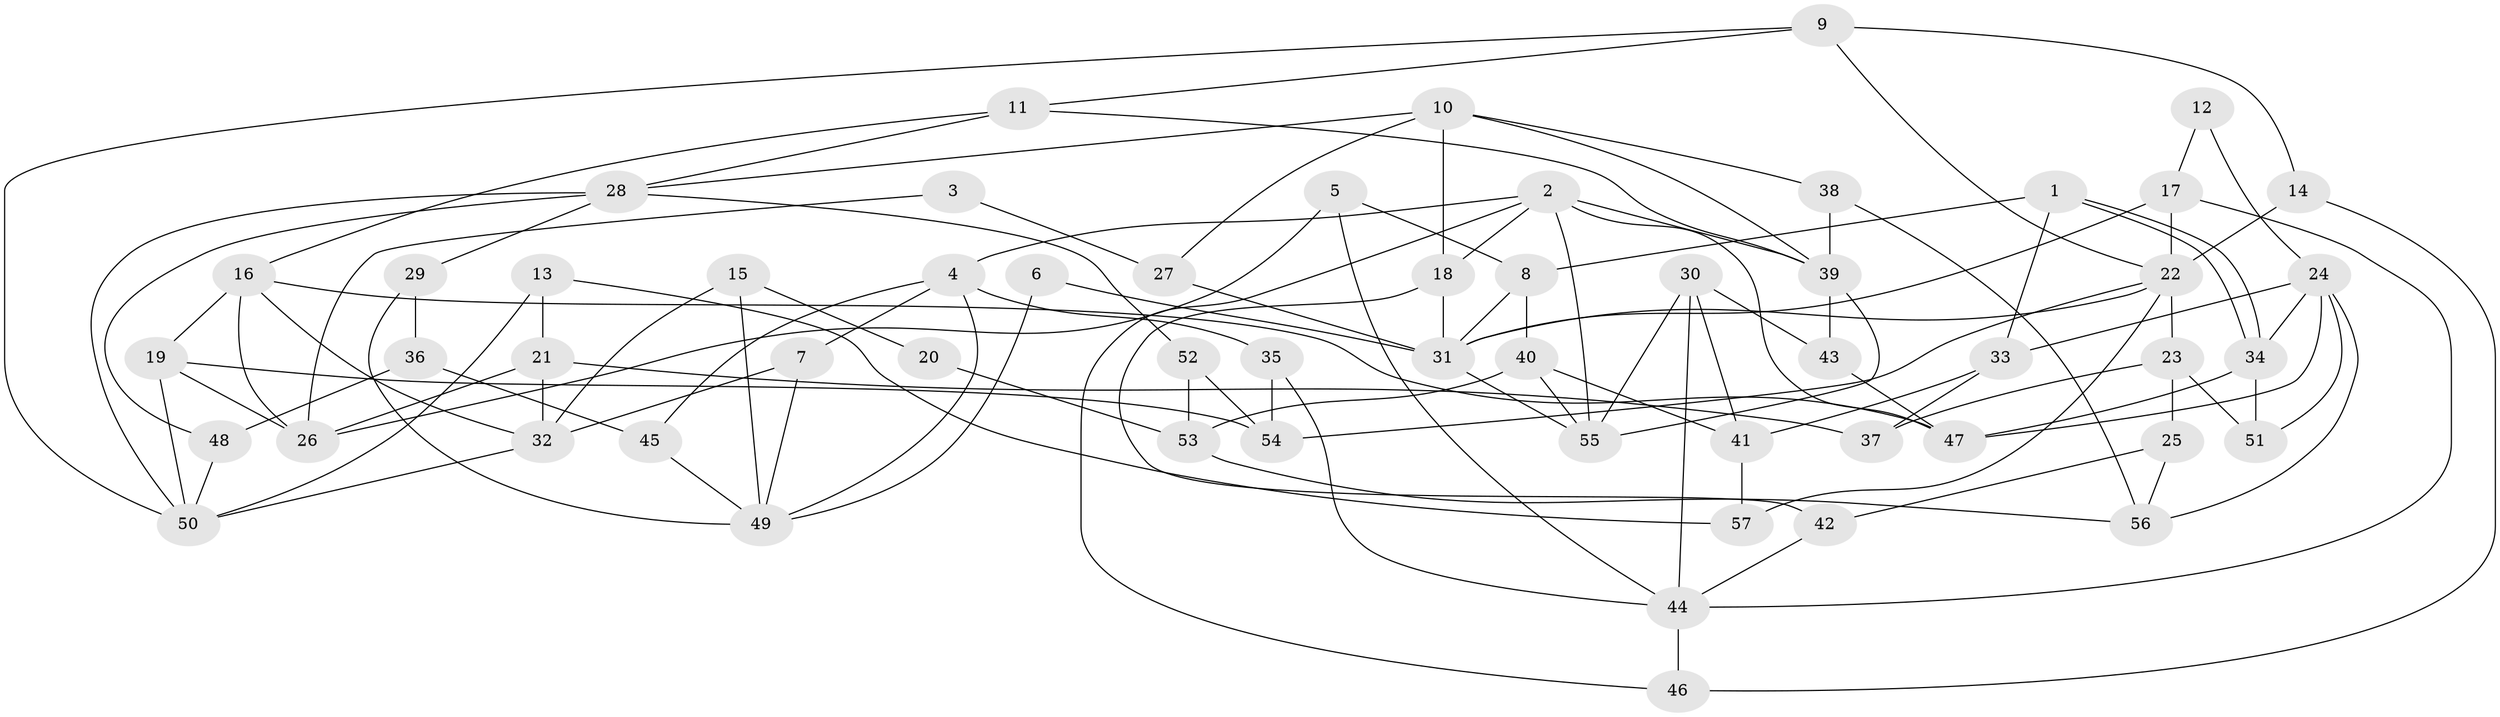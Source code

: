 // coarse degree distribution, {2: 0.1794871794871795, 4: 0.3076923076923077, 3: 0.2564102564102564, 5: 0.1282051282051282, 6: 0.05128205128205128, 8: 0.02564102564102564, 7: 0.02564102564102564, 10: 0.02564102564102564}
// Generated by graph-tools (version 1.1) at 2025/53/03/04/25 21:53:29]
// undirected, 57 vertices, 114 edges
graph export_dot {
graph [start="1"]
  node [color=gray90,style=filled];
  1;
  2;
  3;
  4;
  5;
  6;
  7;
  8;
  9;
  10;
  11;
  12;
  13;
  14;
  15;
  16;
  17;
  18;
  19;
  20;
  21;
  22;
  23;
  24;
  25;
  26;
  27;
  28;
  29;
  30;
  31;
  32;
  33;
  34;
  35;
  36;
  37;
  38;
  39;
  40;
  41;
  42;
  43;
  44;
  45;
  46;
  47;
  48;
  49;
  50;
  51;
  52;
  53;
  54;
  55;
  56;
  57;
  1 -- 33;
  1 -- 34;
  1 -- 34;
  1 -- 8;
  2 -- 46;
  2 -- 39;
  2 -- 4;
  2 -- 18;
  2 -- 47;
  2 -- 55;
  3 -- 26;
  3 -- 27;
  4 -- 49;
  4 -- 7;
  4 -- 35;
  4 -- 45;
  5 -- 26;
  5 -- 8;
  5 -- 44;
  6 -- 31;
  6 -- 49;
  7 -- 32;
  7 -- 49;
  8 -- 40;
  8 -- 31;
  9 -- 11;
  9 -- 22;
  9 -- 14;
  9 -- 50;
  10 -- 18;
  10 -- 28;
  10 -- 27;
  10 -- 38;
  10 -- 39;
  11 -- 39;
  11 -- 16;
  11 -- 28;
  12 -- 24;
  12 -- 17;
  13 -- 50;
  13 -- 57;
  13 -- 21;
  14 -- 22;
  14 -- 46;
  15 -- 49;
  15 -- 32;
  15 -- 20;
  16 -- 19;
  16 -- 47;
  16 -- 26;
  16 -- 32;
  17 -- 44;
  17 -- 31;
  17 -- 22;
  18 -- 42;
  18 -- 31;
  19 -- 50;
  19 -- 54;
  19 -- 26;
  20 -- 53;
  21 -- 26;
  21 -- 32;
  21 -- 37;
  22 -- 31;
  22 -- 23;
  22 -- 54;
  22 -- 57;
  23 -- 51;
  23 -- 25;
  23 -- 37;
  24 -- 33;
  24 -- 34;
  24 -- 47;
  24 -- 51;
  24 -- 56;
  25 -- 56;
  25 -- 42;
  27 -- 31;
  28 -- 50;
  28 -- 29;
  28 -- 48;
  28 -- 52;
  29 -- 49;
  29 -- 36;
  30 -- 55;
  30 -- 43;
  30 -- 41;
  30 -- 44;
  31 -- 55;
  32 -- 50;
  33 -- 41;
  33 -- 37;
  34 -- 47;
  34 -- 51;
  35 -- 44;
  35 -- 54;
  36 -- 48;
  36 -- 45;
  38 -- 39;
  38 -- 56;
  39 -- 55;
  39 -- 43;
  40 -- 55;
  40 -- 53;
  40 -- 41;
  41 -- 57;
  42 -- 44;
  43 -- 47;
  44 -- 46;
  45 -- 49;
  48 -- 50;
  52 -- 54;
  52 -- 53;
  53 -- 56;
}
